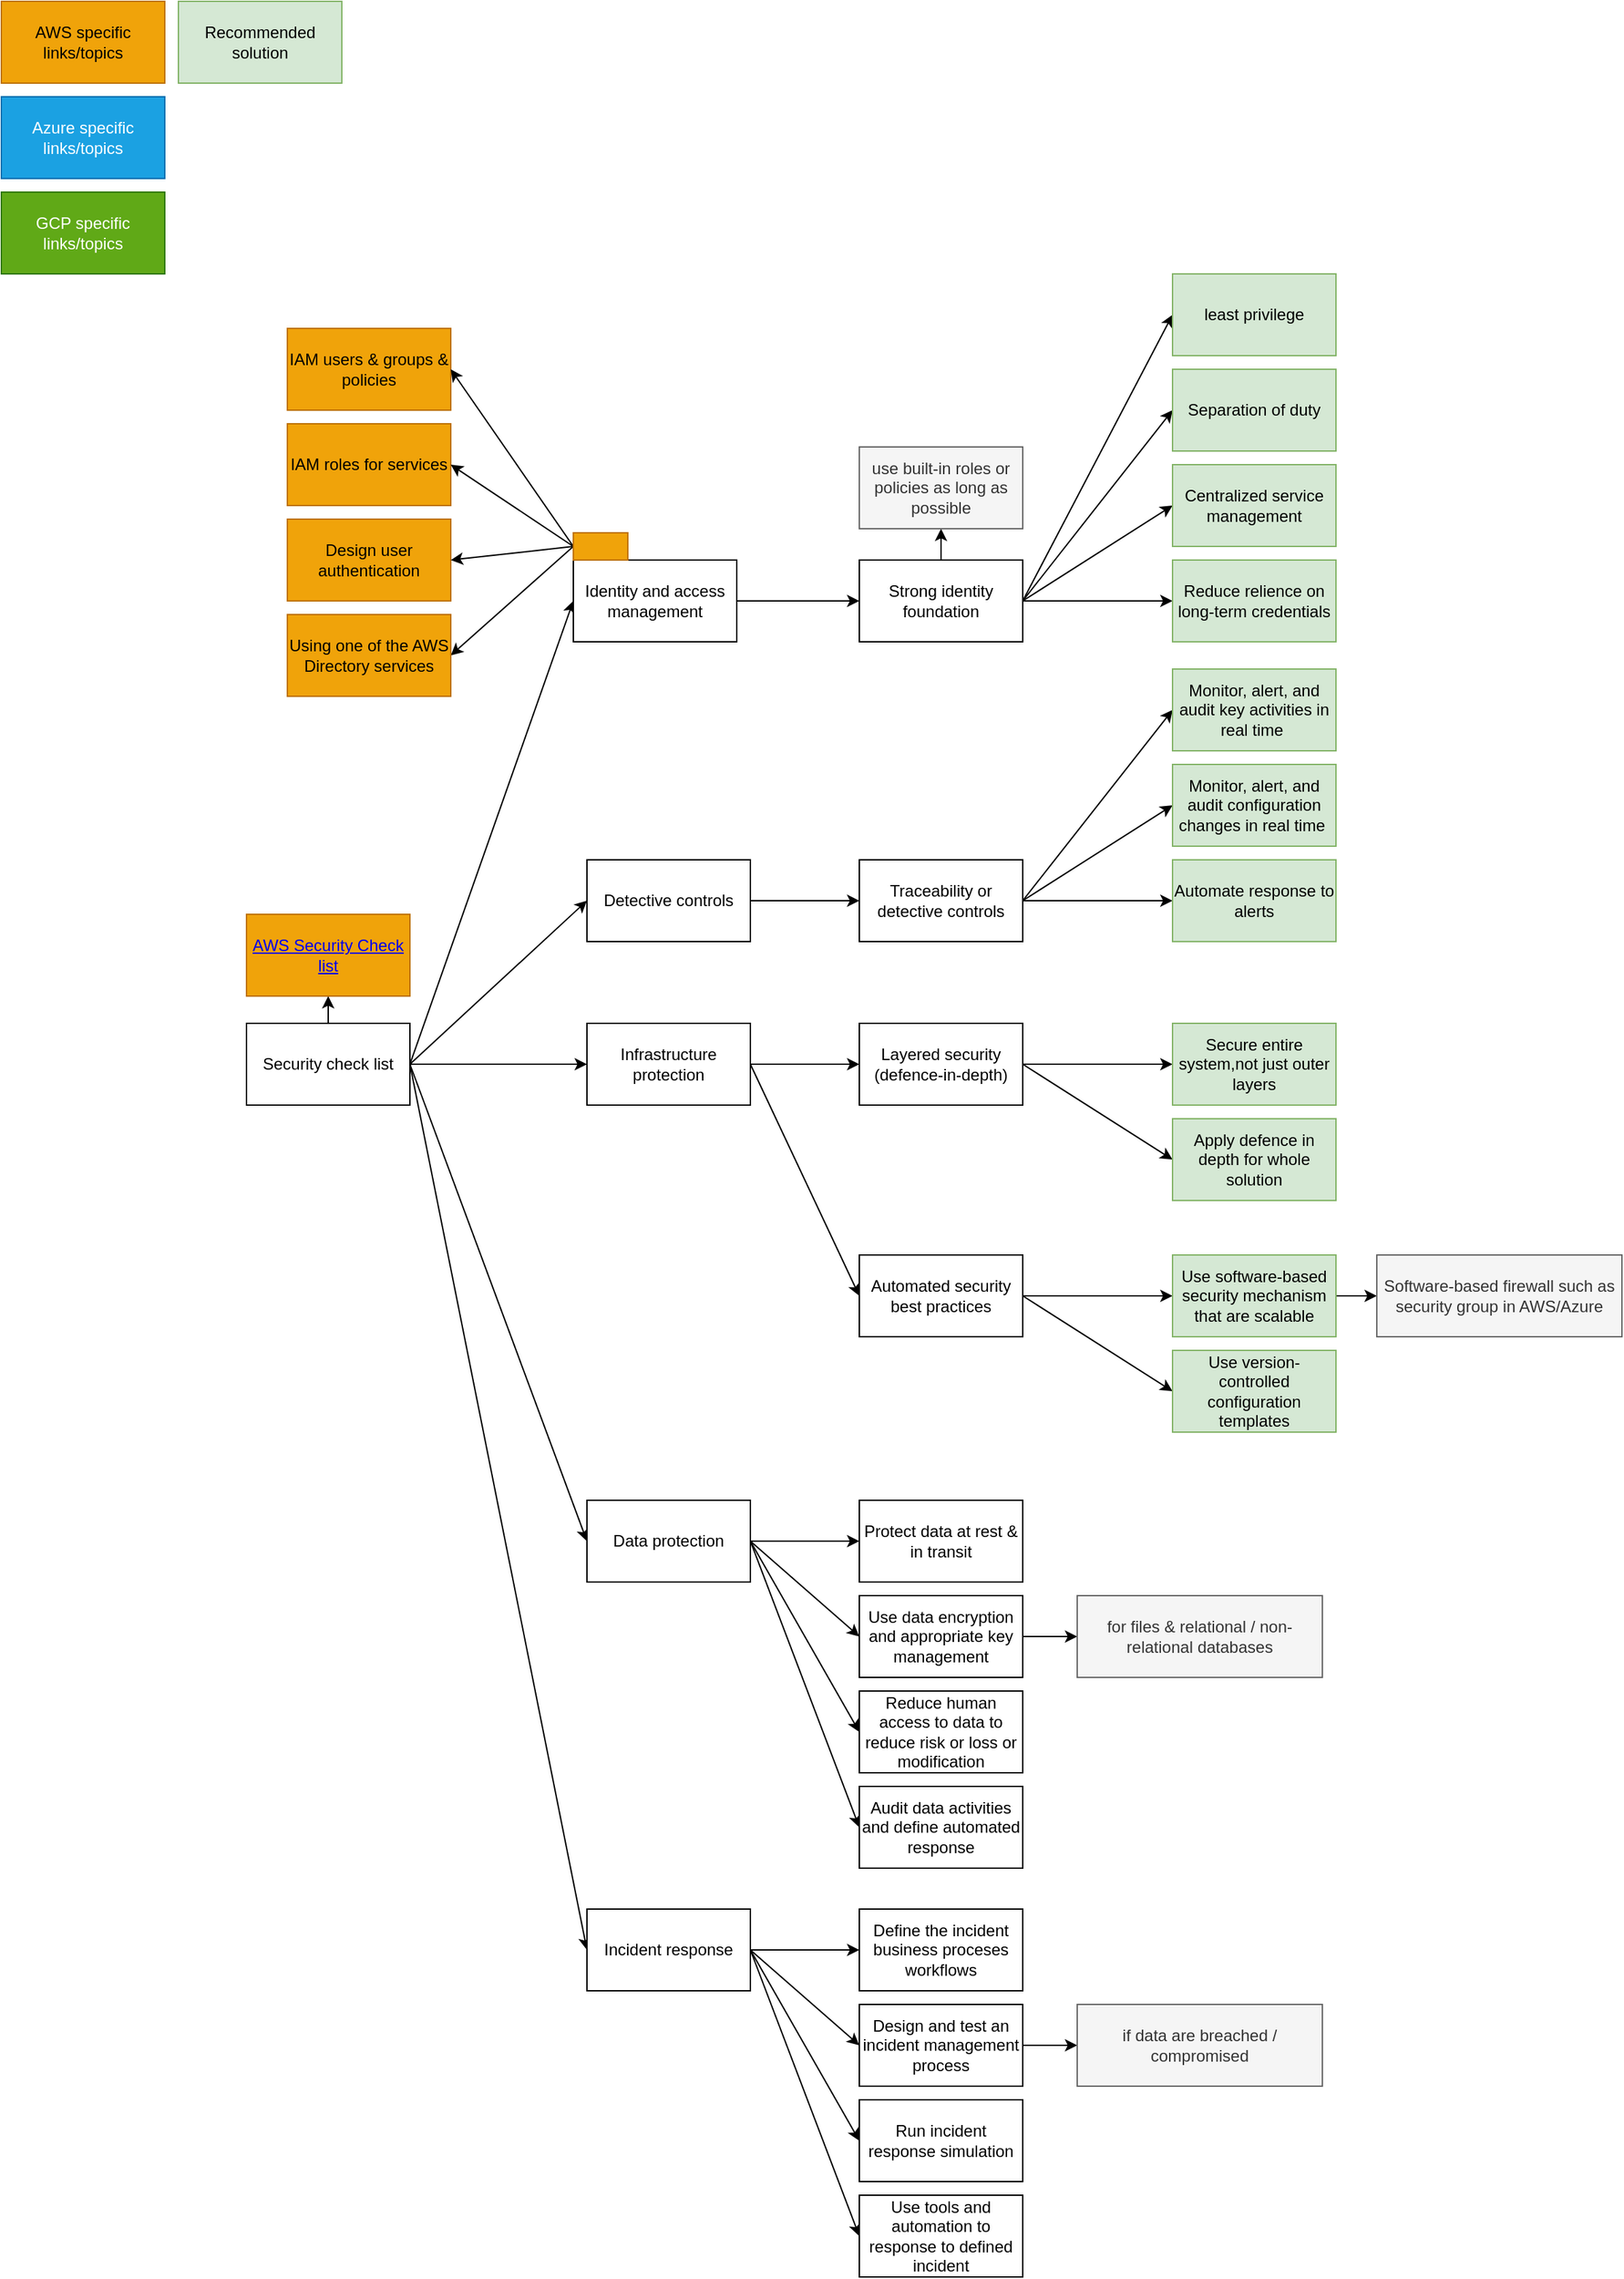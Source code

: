 <mxfile version="16.5.3" type="github">
  <diagram id="cd5pNDrRVSPDS-pt2z1M" name="strategy">
    <mxGraphModel dx="813" dy="1512" grid="1" gridSize="10" guides="1" tooltips="1" connect="1" arrows="1" fold="1" page="1" pageScale="1" pageWidth="850" pageHeight="1100" math="0" shadow="0">
      <root>
        <mxCell id="0" />
        <mxCell id="1" style="locked=1;" parent="0" />
        <mxCell id="YJfL9xpBGpE9jjsirG9W-12" style="edgeStyle=none;rounded=0;orthogonalLoop=1;jettySize=auto;html=1;exitX=1;exitY=0.5;exitDx=0;exitDy=0;entryX=0;entryY=0.5;entryDx=0;entryDy=0;" parent="1" source="YJfL9xpBGpE9jjsirG9W-3" target="YJfL9xpBGpE9jjsirG9W-6" edge="1">
          <mxGeometry relative="1" as="geometry" />
        </mxCell>
        <mxCell id="YJfL9xpBGpE9jjsirG9W-13" style="edgeStyle=none;rounded=0;orthogonalLoop=1;jettySize=auto;html=1;exitX=1;exitY=0.5;exitDx=0;exitDy=0;entryX=0;entryY=0.5;entryDx=0;entryDy=0;" parent="1" source="YJfL9xpBGpE9jjsirG9W-3" target="YJfL9xpBGpE9jjsirG9W-8" edge="1">
          <mxGeometry relative="1" as="geometry" />
        </mxCell>
        <mxCell id="YJfL9xpBGpE9jjsirG9W-14" style="edgeStyle=none;rounded=0;orthogonalLoop=1;jettySize=auto;html=1;exitX=1;exitY=0.5;exitDx=0;exitDy=0;entryX=0;entryY=0.5;entryDx=0;entryDy=0;" parent="1" source="YJfL9xpBGpE9jjsirG9W-3" target="YJfL9xpBGpE9jjsirG9W-11" edge="1">
          <mxGeometry relative="1" as="geometry" />
        </mxCell>
        <mxCell id="YJfL9xpBGpE9jjsirG9W-17" style="edgeStyle=none;rounded=0;orthogonalLoop=1;jettySize=auto;html=1;exitX=1;exitY=0.5;exitDx=0;exitDy=0;entryX=0;entryY=0.5;entryDx=0;entryDy=0;" parent="1" source="YJfL9xpBGpE9jjsirG9W-3" target="YJfL9xpBGpE9jjsirG9W-15" edge="1">
          <mxGeometry relative="1" as="geometry" />
        </mxCell>
        <mxCell id="YJfL9xpBGpE9jjsirG9W-18" style="edgeStyle=none;rounded=0;orthogonalLoop=1;jettySize=auto;html=1;exitX=1;exitY=0.5;exitDx=0;exitDy=0;entryX=0;entryY=0.5;entryDx=0;entryDy=0;" parent="1" source="YJfL9xpBGpE9jjsirG9W-3" target="YJfL9xpBGpE9jjsirG9W-16" edge="1">
          <mxGeometry relative="1" as="geometry" />
        </mxCell>
        <mxCell id="YJfL9xpBGpE9jjsirG9W-20" value="" style="edgeStyle=none;rounded=0;orthogonalLoop=1;jettySize=auto;html=1;" parent="1" source="YJfL9xpBGpE9jjsirG9W-3" target="YJfL9xpBGpE9jjsirG9W-19" edge="1">
          <mxGeometry relative="1" as="geometry" />
        </mxCell>
        <mxCell id="YJfL9xpBGpE9jjsirG9W-3" value="Security check list" style="rounded=0;whiteSpace=wrap;html=1;" parent="1" vertex="1">
          <mxGeometry x="230" y="510" width="120" height="60" as="geometry" />
        </mxCell>
        <mxCell id="YJfL9xpBGpE9jjsirG9W-23" style="edgeStyle=none;rounded=0;orthogonalLoop=1;jettySize=auto;html=1;entryX=0;entryY=0.5;entryDx=0;entryDy=0;exitX=1;exitY=0.5;exitDx=0;exitDy=0;" parent="1" source="YJfL9xpBGpE9jjsirG9W-6" target="YJfL9xpBGpE9jjsirG9W-22" edge="1">
          <mxGeometry relative="1" as="geometry" />
        </mxCell>
        <mxCell id="YJfL9xpBGpE9jjsirG9W-6" value="Identity and access management" style="whiteSpace=wrap;html=1;rounded=0;" parent="1" vertex="1">
          <mxGeometry x="470" y="170" width="120" height="60" as="geometry" />
        </mxCell>
        <mxCell id="YJfL9xpBGpE9jjsirG9W-37" style="edgeStyle=none;rounded=0;orthogonalLoop=1;jettySize=auto;html=1;entryX=0;entryY=0.5;entryDx=0;entryDy=0;" parent="1" source="YJfL9xpBGpE9jjsirG9W-8" target="YJfL9xpBGpE9jjsirG9W-36" edge="1">
          <mxGeometry relative="1" as="geometry" />
        </mxCell>
        <mxCell id="YJfL9xpBGpE9jjsirG9W-8" value="Detective controls" style="whiteSpace=wrap;html=1;rounded=0;" parent="1" vertex="1">
          <mxGeometry x="480" y="390" width="120" height="60" as="geometry" />
        </mxCell>
        <mxCell id="YJfL9xpBGpE9jjsirG9W-47" style="edgeStyle=none;rounded=0;orthogonalLoop=1;jettySize=auto;html=1;exitX=1;exitY=0.5;exitDx=0;exitDy=0;entryX=0;entryY=0.5;entryDx=0;entryDy=0;" parent="1" source="YJfL9xpBGpE9jjsirG9W-11" target="YJfL9xpBGpE9jjsirG9W-45" edge="1">
          <mxGeometry relative="1" as="geometry" />
        </mxCell>
        <mxCell id="YJfL9xpBGpE9jjsirG9W-48" style="edgeStyle=none;rounded=0;orthogonalLoop=1;jettySize=auto;html=1;exitX=1;exitY=0.5;exitDx=0;exitDy=0;entryX=0;entryY=0.5;entryDx=0;entryDy=0;" parent="1" source="YJfL9xpBGpE9jjsirG9W-11" target="YJfL9xpBGpE9jjsirG9W-46" edge="1">
          <mxGeometry relative="1" as="geometry" />
        </mxCell>
        <mxCell id="YJfL9xpBGpE9jjsirG9W-11" value="Infrastructure protection" style="whiteSpace=wrap;html=1;rounded=0;" parent="1" vertex="1">
          <mxGeometry x="480" y="510" width="120" height="60" as="geometry" />
        </mxCell>
        <mxCell id="YJfL9xpBGpE9jjsirG9W-62" value="" style="edgeStyle=none;rounded=0;orthogonalLoop=1;jettySize=auto;html=1;" parent="1" source="YJfL9xpBGpE9jjsirG9W-15" target="YJfL9xpBGpE9jjsirG9W-61" edge="1">
          <mxGeometry relative="1" as="geometry" />
        </mxCell>
        <mxCell id="YJfL9xpBGpE9jjsirG9W-66" style="edgeStyle=none;rounded=0;orthogonalLoop=1;jettySize=auto;html=1;exitX=1;exitY=0.5;exitDx=0;exitDy=0;entryX=0;entryY=0.5;entryDx=0;entryDy=0;" parent="1" source="YJfL9xpBGpE9jjsirG9W-15" target="YJfL9xpBGpE9jjsirG9W-63" edge="1">
          <mxGeometry relative="1" as="geometry" />
        </mxCell>
        <mxCell id="YJfL9xpBGpE9jjsirG9W-69" style="edgeStyle=none;rounded=0;orthogonalLoop=1;jettySize=auto;html=1;exitX=1;exitY=0.5;exitDx=0;exitDy=0;entryX=0;entryY=0.5;entryDx=0;entryDy=0;" parent="1" source="YJfL9xpBGpE9jjsirG9W-15" target="YJfL9xpBGpE9jjsirG9W-67" edge="1">
          <mxGeometry relative="1" as="geometry" />
        </mxCell>
        <mxCell id="YJfL9xpBGpE9jjsirG9W-70" style="edgeStyle=none;rounded=0;orthogonalLoop=1;jettySize=auto;html=1;exitX=1;exitY=0.5;exitDx=0;exitDy=0;entryX=0;entryY=0.5;entryDx=0;entryDy=0;" parent="1" source="YJfL9xpBGpE9jjsirG9W-15" target="YJfL9xpBGpE9jjsirG9W-68" edge="1">
          <mxGeometry relative="1" as="geometry" />
        </mxCell>
        <mxCell id="YJfL9xpBGpE9jjsirG9W-15" value="Data protection" style="whiteSpace=wrap;html=1;rounded=0;" parent="1" vertex="1">
          <mxGeometry x="480" y="860" width="120" height="60" as="geometry" />
        </mxCell>
        <mxCell id="YJfL9xpBGpE9jjsirG9W-60" style="edgeStyle=none;rounded=0;orthogonalLoop=1;jettySize=auto;html=1;entryX=0;entryY=0.5;entryDx=0;entryDy=0;" parent="1" source="YJfL9xpBGpE9jjsirG9W-16" target="YJfL9xpBGpE9jjsirG9W-59" edge="1">
          <mxGeometry relative="1" as="geometry" />
        </mxCell>
        <mxCell id="YJfL9xpBGpE9jjsirG9W-76" style="edgeStyle=none;rounded=0;orthogonalLoop=1;jettySize=auto;html=1;exitX=1;exitY=0.5;exitDx=0;exitDy=0;entryX=0;entryY=0.5;entryDx=0;entryDy=0;" parent="1" source="YJfL9xpBGpE9jjsirG9W-16" target="YJfL9xpBGpE9jjsirG9W-71" edge="1">
          <mxGeometry relative="1" as="geometry" />
        </mxCell>
        <mxCell id="YJfL9xpBGpE9jjsirG9W-77" style="edgeStyle=none;rounded=0;orthogonalLoop=1;jettySize=auto;html=1;exitX=1;exitY=0.5;exitDx=0;exitDy=0;entryX=0;entryY=0.5;entryDx=0;entryDy=0;" parent="1" source="YJfL9xpBGpE9jjsirG9W-16" target="YJfL9xpBGpE9jjsirG9W-74" edge="1">
          <mxGeometry relative="1" as="geometry" />
        </mxCell>
        <mxCell id="YJfL9xpBGpE9jjsirG9W-78" style="edgeStyle=none;rounded=0;orthogonalLoop=1;jettySize=auto;html=1;exitX=1;exitY=0.5;exitDx=0;exitDy=0;entryX=0;entryY=0.5;entryDx=0;entryDy=0;" parent="1" source="YJfL9xpBGpE9jjsirG9W-16" target="YJfL9xpBGpE9jjsirG9W-75" edge="1">
          <mxGeometry relative="1" as="geometry" />
        </mxCell>
        <mxCell id="YJfL9xpBGpE9jjsirG9W-16" value="Incident response" style="whiteSpace=wrap;html=1;rounded=0;" parent="1" vertex="1">
          <mxGeometry x="480" y="1160" width="120" height="60" as="geometry" />
        </mxCell>
        <mxCell id="YJfL9xpBGpE9jjsirG9W-19" value="&lt;a href=&quot;https://d1.awsstatic.com/whitepapers/Security/AWS_Security_Checklist.pdf&quot;&gt;AWS Security Check list&lt;/a&gt;" style="whiteSpace=wrap;html=1;rounded=0;fillColor=#f0a30a;strokeColor=#BD7000;fontColor=#000000;" parent="1" vertex="1">
          <mxGeometry x="230" y="430" width="120" height="60" as="geometry" />
        </mxCell>
        <mxCell id="YJfL9xpBGpE9jjsirG9W-25" value="" style="edgeStyle=none;rounded=0;orthogonalLoop=1;jettySize=auto;html=1;exitX=1;exitY=0.5;exitDx=0;exitDy=0;entryX=0;entryY=0.5;entryDx=0;entryDy=0;" parent="1" source="YJfL9xpBGpE9jjsirG9W-22" target="YJfL9xpBGpE9jjsirG9W-24" edge="1">
          <mxGeometry relative="1" as="geometry" />
        </mxCell>
        <mxCell id="YJfL9xpBGpE9jjsirG9W-29" style="edgeStyle=none;rounded=0;orthogonalLoop=1;jettySize=auto;html=1;exitX=1;exitY=0.5;exitDx=0;exitDy=0;entryX=0;entryY=0.5;entryDx=0;entryDy=0;" parent="1" source="YJfL9xpBGpE9jjsirG9W-22" target="YJfL9xpBGpE9jjsirG9W-26" edge="1">
          <mxGeometry relative="1" as="geometry" />
        </mxCell>
        <mxCell id="YJfL9xpBGpE9jjsirG9W-30" style="edgeStyle=none;rounded=0;orthogonalLoop=1;jettySize=auto;html=1;exitX=1;exitY=0.5;exitDx=0;exitDy=0;entryX=0;entryY=0.5;entryDx=0;entryDy=0;" parent="1" source="YJfL9xpBGpE9jjsirG9W-22" target="YJfL9xpBGpE9jjsirG9W-27" edge="1">
          <mxGeometry relative="1" as="geometry" />
        </mxCell>
        <mxCell id="YJfL9xpBGpE9jjsirG9W-31" style="edgeStyle=none;rounded=0;orthogonalLoop=1;jettySize=auto;html=1;exitX=1;exitY=0.5;exitDx=0;exitDy=0;entryX=0;entryY=0.5;entryDx=0;entryDy=0;" parent="1" source="YJfL9xpBGpE9jjsirG9W-22" target="YJfL9xpBGpE9jjsirG9W-28" edge="1">
          <mxGeometry relative="1" as="geometry" />
        </mxCell>
        <mxCell id="R0GQMbrX3vfWqRYQurbt-4" style="edgeStyle=orthogonalEdgeStyle;rounded=0;orthogonalLoop=1;jettySize=auto;html=1;entryX=0.5;entryY=1;entryDx=0;entryDy=0;" parent="1" source="YJfL9xpBGpE9jjsirG9W-22" target="R0GQMbrX3vfWqRYQurbt-3" edge="1">
          <mxGeometry relative="1" as="geometry" />
        </mxCell>
        <mxCell id="YJfL9xpBGpE9jjsirG9W-22" value="Strong identity foundation" style="whiteSpace=wrap;html=1;rounded=0;" parent="1" vertex="1">
          <mxGeometry x="680" y="170" width="120" height="60" as="geometry" />
        </mxCell>
        <mxCell id="YJfL9xpBGpE9jjsirG9W-24" value="least privilege" style="whiteSpace=wrap;html=1;rounded=0;fillColor=#d5e8d4;strokeColor=#82b366;" parent="1" vertex="1">
          <mxGeometry x="910" y="-40" width="120" height="60" as="geometry" />
        </mxCell>
        <mxCell id="YJfL9xpBGpE9jjsirG9W-26" value="Separation of duty" style="whiteSpace=wrap;html=1;rounded=0;fillColor=#d5e8d4;strokeColor=#82b366;" parent="1" vertex="1">
          <mxGeometry x="910" y="30" width="120" height="60" as="geometry" />
        </mxCell>
        <mxCell id="YJfL9xpBGpE9jjsirG9W-27" value="Centralized service management" style="whiteSpace=wrap;html=1;rounded=0;fillColor=#d5e8d4;strokeColor=#82b366;" parent="1" vertex="1">
          <mxGeometry x="910" y="100" width="120" height="60" as="geometry" />
        </mxCell>
        <mxCell id="YJfL9xpBGpE9jjsirG9W-28" value="Reduce relience on long-term credentials" style="whiteSpace=wrap;html=1;rounded=0;fillColor=#d5e8d4;strokeColor=#82b366;" parent="1" vertex="1">
          <mxGeometry x="910" y="170" width="120" height="60" as="geometry" />
        </mxCell>
        <mxCell id="YJfL9xpBGpE9jjsirG9W-32" value="AWS specific links/topics" style="rounded=0;whiteSpace=wrap;html=1;fillColor=#f0a30a;fontColor=#000000;strokeColor=#BD7000;" parent="1" vertex="1">
          <mxGeometry x="50" y="-240" width="120" height="60" as="geometry" />
        </mxCell>
        <mxCell id="YJfL9xpBGpE9jjsirG9W-33" value="Azure specific links/topics" style="rounded=0;whiteSpace=wrap;html=1;fillColor=#1ba1e2;fontColor=#ffffff;strokeColor=#006EAF;" parent="1" vertex="1">
          <mxGeometry x="50" y="-170" width="120" height="60" as="geometry" />
        </mxCell>
        <mxCell id="YJfL9xpBGpE9jjsirG9W-34" value="GCP specific links/topics" style="rounded=0;whiteSpace=wrap;html=1;fillColor=#60a917;fontColor=#ffffff;strokeColor=#2D7600;" parent="1" vertex="1">
          <mxGeometry x="50" y="-100" width="120" height="60" as="geometry" />
        </mxCell>
        <mxCell id="YJfL9xpBGpE9jjsirG9W-35" value="Recommended solution" style="rounded=0;whiteSpace=wrap;html=1;fillColor=#d5e8d4;strokeColor=#82b366;" parent="1" vertex="1">
          <mxGeometry x="180" y="-240" width="120" height="60" as="geometry" />
        </mxCell>
        <mxCell id="YJfL9xpBGpE9jjsirG9W-42" style="edgeStyle=none;rounded=0;orthogonalLoop=1;jettySize=auto;html=1;entryX=0;entryY=0.5;entryDx=0;entryDy=0;exitX=1;exitY=0.5;exitDx=0;exitDy=0;" parent="1" source="YJfL9xpBGpE9jjsirG9W-36" target="YJfL9xpBGpE9jjsirG9W-39" edge="1">
          <mxGeometry relative="1" as="geometry" />
        </mxCell>
        <mxCell id="YJfL9xpBGpE9jjsirG9W-43" style="edgeStyle=none;rounded=0;orthogonalLoop=1;jettySize=auto;html=1;exitX=1;exitY=0.5;exitDx=0;exitDy=0;entryX=0;entryY=0.5;entryDx=0;entryDy=0;" parent="1" source="YJfL9xpBGpE9jjsirG9W-36" target="YJfL9xpBGpE9jjsirG9W-40" edge="1">
          <mxGeometry relative="1" as="geometry" />
        </mxCell>
        <mxCell id="YJfL9xpBGpE9jjsirG9W-44" style="edgeStyle=none;rounded=0;orthogonalLoop=1;jettySize=auto;html=1;exitX=1;exitY=0.5;exitDx=0;exitDy=0;entryX=0;entryY=0.5;entryDx=0;entryDy=0;" parent="1" source="YJfL9xpBGpE9jjsirG9W-36" target="YJfL9xpBGpE9jjsirG9W-41" edge="1">
          <mxGeometry relative="1" as="geometry" />
        </mxCell>
        <mxCell id="YJfL9xpBGpE9jjsirG9W-36" value="Traceability or detective controls" style="whiteSpace=wrap;html=1;rounded=0;" parent="1" vertex="1">
          <mxGeometry x="680" y="390" width="120" height="60" as="geometry" />
        </mxCell>
        <mxCell id="YJfL9xpBGpE9jjsirG9W-39" value="Monitor, alert, and audit key activities in real time&amp;nbsp;" style="whiteSpace=wrap;html=1;rounded=0;fillColor=#d5e8d4;strokeColor=#82b366;" parent="1" vertex="1">
          <mxGeometry x="910" y="250" width="120" height="60" as="geometry" />
        </mxCell>
        <mxCell id="YJfL9xpBGpE9jjsirG9W-40" value="Monitor, alert, and audit configuration changes in real time&amp;nbsp;" style="whiteSpace=wrap;html=1;rounded=0;fillColor=#d5e8d4;strokeColor=#82b366;" parent="1" vertex="1">
          <mxGeometry x="910" y="320" width="120" height="60" as="geometry" />
        </mxCell>
        <mxCell id="YJfL9xpBGpE9jjsirG9W-41" value="Automate response to alerts" style="whiteSpace=wrap;html=1;rounded=0;fillColor=#d5e8d4;strokeColor=#82b366;" parent="1" vertex="1">
          <mxGeometry x="910" y="390" width="120" height="60" as="geometry" />
        </mxCell>
        <mxCell id="YJfL9xpBGpE9jjsirG9W-50" style="edgeStyle=none;rounded=0;orthogonalLoop=1;jettySize=auto;html=1;exitX=1;exitY=0.5;exitDx=0;exitDy=0;entryX=0;entryY=0.5;entryDx=0;entryDy=0;" parent="1" source="YJfL9xpBGpE9jjsirG9W-45" target="YJfL9xpBGpE9jjsirG9W-49" edge="1">
          <mxGeometry relative="1" as="geometry" />
        </mxCell>
        <mxCell id="YJfL9xpBGpE9jjsirG9W-52" style="edgeStyle=none;rounded=0;orthogonalLoop=1;jettySize=auto;html=1;exitX=1;exitY=0.5;exitDx=0;exitDy=0;entryX=0;entryY=0.5;entryDx=0;entryDy=0;" parent="1" source="YJfL9xpBGpE9jjsirG9W-45" target="YJfL9xpBGpE9jjsirG9W-51" edge="1">
          <mxGeometry relative="1" as="geometry" />
        </mxCell>
        <mxCell id="YJfL9xpBGpE9jjsirG9W-45" value="Layered security (defence-in-depth)" style="whiteSpace=wrap;html=1;rounded=0;" parent="1" vertex="1">
          <mxGeometry x="680" y="510" width="120" height="60" as="geometry" />
        </mxCell>
        <mxCell id="YJfL9xpBGpE9jjsirG9W-54" style="edgeStyle=none;rounded=0;orthogonalLoop=1;jettySize=auto;html=1;exitX=1;exitY=0.5;exitDx=0;exitDy=0;entryX=0;entryY=0.5;entryDx=0;entryDy=0;" parent="1" source="YJfL9xpBGpE9jjsirG9W-46" target="YJfL9xpBGpE9jjsirG9W-53" edge="1">
          <mxGeometry relative="1" as="geometry" />
        </mxCell>
        <mxCell id="YJfL9xpBGpE9jjsirG9W-58" style="edgeStyle=none;rounded=0;orthogonalLoop=1;jettySize=auto;html=1;exitX=1;exitY=0.5;exitDx=0;exitDy=0;entryX=0;entryY=0.5;entryDx=0;entryDy=0;" parent="1" source="YJfL9xpBGpE9jjsirG9W-46" target="YJfL9xpBGpE9jjsirG9W-57" edge="1">
          <mxGeometry relative="1" as="geometry" />
        </mxCell>
        <mxCell id="YJfL9xpBGpE9jjsirG9W-46" value="Automated security best practices" style="whiteSpace=wrap;html=1;rounded=0;" parent="1" vertex="1">
          <mxGeometry x="680" y="680" width="120" height="60" as="geometry" />
        </mxCell>
        <mxCell id="YJfL9xpBGpE9jjsirG9W-49" value="Secure entire system,not just outer layers" style="whiteSpace=wrap;html=1;rounded=0;fillColor=#d5e8d4;strokeColor=#82b366;" parent="1" vertex="1">
          <mxGeometry x="910" y="510" width="120" height="60" as="geometry" />
        </mxCell>
        <mxCell id="YJfL9xpBGpE9jjsirG9W-51" value="Apply defence in depth for whole solution" style="whiteSpace=wrap;html=1;rounded=0;fillColor=#d5e8d4;strokeColor=#82b366;" parent="1" vertex="1">
          <mxGeometry x="910" y="580" width="120" height="60" as="geometry" />
        </mxCell>
        <mxCell id="YJfL9xpBGpE9jjsirG9W-56" style="edgeStyle=none;rounded=0;orthogonalLoop=1;jettySize=auto;html=1;exitX=1;exitY=0.5;exitDx=0;exitDy=0;entryX=0;entryY=0.5;entryDx=0;entryDy=0;" parent="1" source="YJfL9xpBGpE9jjsirG9W-53" target="YJfL9xpBGpE9jjsirG9W-55" edge="1">
          <mxGeometry relative="1" as="geometry" />
        </mxCell>
        <mxCell id="YJfL9xpBGpE9jjsirG9W-53" value="Use software-based security mechanism that are scalable" style="whiteSpace=wrap;html=1;rounded=0;fillColor=#d5e8d4;strokeColor=#82b366;" parent="1" vertex="1">
          <mxGeometry x="910" y="680" width="120" height="60" as="geometry" />
        </mxCell>
        <mxCell id="YJfL9xpBGpE9jjsirG9W-55" value="Software-based firewall such as security group in AWS/Azure" style="text;html=1;strokeColor=#666666;fillColor=#f5f5f5;align=center;verticalAlign=middle;whiteSpace=wrap;rounded=0;fontColor=#333333;" parent="1" vertex="1">
          <mxGeometry x="1060" y="680" width="180" height="60" as="geometry" />
        </mxCell>
        <mxCell id="YJfL9xpBGpE9jjsirG9W-57" value="Use version-controlled configuration templates" style="whiteSpace=wrap;html=1;rounded=0;fillColor=#d5e8d4;strokeColor=#82b366;" parent="1" vertex="1">
          <mxGeometry x="910" y="750" width="120" height="60" as="geometry" />
        </mxCell>
        <mxCell id="YJfL9xpBGpE9jjsirG9W-59" value="Define the incident business proceses workflows" style="whiteSpace=wrap;html=1;rounded=0;" parent="1" vertex="1">
          <mxGeometry x="680" y="1160" width="120" height="60" as="geometry" />
        </mxCell>
        <mxCell id="YJfL9xpBGpE9jjsirG9W-61" value="Protect data at rest &amp;amp; in transit" style="whiteSpace=wrap;html=1;rounded=0;" parent="1" vertex="1">
          <mxGeometry x="680" y="860" width="120" height="60" as="geometry" />
        </mxCell>
        <mxCell id="YJfL9xpBGpE9jjsirG9W-65" style="edgeStyle=none;rounded=0;orthogonalLoop=1;jettySize=auto;html=1;exitX=1;exitY=0.5;exitDx=0;exitDy=0;entryX=0;entryY=0.5;entryDx=0;entryDy=0;" parent="1" source="YJfL9xpBGpE9jjsirG9W-63" target="YJfL9xpBGpE9jjsirG9W-64" edge="1">
          <mxGeometry relative="1" as="geometry" />
        </mxCell>
        <mxCell id="YJfL9xpBGpE9jjsirG9W-63" value="Use data encryption and appropriate key management" style="whiteSpace=wrap;html=1;rounded=0;" parent="1" vertex="1">
          <mxGeometry x="680" y="930" width="120" height="60" as="geometry" />
        </mxCell>
        <mxCell id="YJfL9xpBGpE9jjsirG9W-64" value="for files &amp;amp; relational / non-relational databases" style="text;html=1;strokeColor=#666666;fillColor=#f5f5f5;align=center;verticalAlign=middle;whiteSpace=wrap;rounded=0;fontColor=#333333;" parent="1" vertex="1">
          <mxGeometry x="840" y="930" width="180" height="60" as="geometry" />
        </mxCell>
        <mxCell id="YJfL9xpBGpE9jjsirG9W-67" value="Reduce human access to data to reduce risk or loss or modification" style="whiteSpace=wrap;html=1;rounded=0;" parent="1" vertex="1">
          <mxGeometry x="680" y="1000" width="120" height="60" as="geometry" />
        </mxCell>
        <mxCell id="YJfL9xpBGpE9jjsirG9W-68" value="Audit data activities and define automated response" style="whiteSpace=wrap;html=1;rounded=0;" parent="1" vertex="1">
          <mxGeometry x="680" y="1070" width="120" height="60" as="geometry" />
        </mxCell>
        <mxCell id="YJfL9xpBGpE9jjsirG9W-73" style="edgeStyle=none;rounded=0;orthogonalLoop=1;jettySize=auto;html=1;exitX=1;exitY=0.5;exitDx=0;exitDy=0;entryX=0;entryY=0.5;entryDx=0;entryDy=0;" parent="1" source="YJfL9xpBGpE9jjsirG9W-71" target="YJfL9xpBGpE9jjsirG9W-72" edge="1">
          <mxGeometry relative="1" as="geometry" />
        </mxCell>
        <mxCell id="YJfL9xpBGpE9jjsirG9W-71" value="Design and test an incident management process" style="whiteSpace=wrap;html=1;rounded=0;" parent="1" vertex="1">
          <mxGeometry x="680" y="1230" width="120" height="60" as="geometry" />
        </mxCell>
        <mxCell id="YJfL9xpBGpE9jjsirG9W-72" value="if data are breached / compromised" style="text;html=1;strokeColor=#666666;fillColor=#f5f5f5;align=center;verticalAlign=middle;whiteSpace=wrap;rounded=0;fontColor=#333333;" parent="1" vertex="1">
          <mxGeometry x="840" y="1230" width="180" height="60" as="geometry" />
        </mxCell>
        <mxCell id="YJfL9xpBGpE9jjsirG9W-74" value="Run incident response simulation" style="whiteSpace=wrap;html=1;rounded=0;" parent="1" vertex="1">
          <mxGeometry x="680" y="1300" width="120" height="60" as="geometry" />
        </mxCell>
        <mxCell id="YJfL9xpBGpE9jjsirG9W-75" value="Use tools and automation to response to defined incident" style="whiteSpace=wrap;html=1;rounded=0;" parent="1" vertex="1">
          <mxGeometry x="680" y="1370" width="120" height="60" as="geometry" />
        </mxCell>
        <mxCell id="R0GQMbrX3vfWqRYQurbt-3" value="use built-in roles or policies as long as possible" style="text;html=1;strokeColor=#666666;fillColor=#f5f5f5;align=center;verticalAlign=middle;whiteSpace=wrap;rounded=0;fontColor=#333333;" parent="1" vertex="1">
          <mxGeometry x="680" y="87" width="120" height="60" as="geometry" />
        </mxCell>
        <mxCell id="BeeJKXjpvOMPPVN1DQLn-1" value="aws" parent="0" />
        <mxCell id="BeeJKXjpvOMPPVN1DQLn-2" value="IAM users &amp;amp; groups &amp;amp; policies" style="whiteSpace=wrap;html=1;rounded=0;fillColor=#f0a30a;strokeColor=#BD7000;fontColor=#000000;" vertex="1" parent="BeeJKXjpvOMPPVN1DQLn-1">
          <mxGeometry x="260" width="120" height="60" as="geometry" />
        </mxCell>
        <mxCell id="BeeJKXjpvOMPPVN1DQLn-3" value="IAM roles for services" style="whiteSpace=wrap;html=1;rounded=0;fillColor=#f0a30a;strokeColor=#BD7000;fontColor=#000000;" vertex="1" parent="BeeJKXjpvOMPPVN1DQLn-1">
          <mxGeometry x="260" y="70" width="120" height="60" as="geometry" />
        </mxCell>
        <mxCell id="BeeJKXjpvOMPPVN1DQLn-4" value="Design user authentication" style="whiteSpace=wrap;html=1;rounded=0;fillColor=#f0a30a;strokeColor=#BD7000;fontColor=#000000;" vertex="1" parent="BeeJKXjpvOMPPVN1DQLn-1">
          <mxGeometry x="260" y="140" width="120" height="60" as="geometry" />
        </mxCell>
        <mxCell id="BeeJKXjpvOMPPVN1DQLn-6" style="rounded=0;orthogonalLoop=1;jettySize=auto;html=1;exitX=0;exitY=0.5;exitDx=0;exitDy=0;entryX=1;entryY=0.5;entryDx=0;entryDy=0;" edge="1" parent="BeeJKXjpvOMPPVN1DQLn-1" source="BeeJKXjpvOMPPVN1DQLn-5" target="BeeJKXjpvOMPPVN1DQLn-4">
          <mxGeometry relative="1" as="geometry" />
        </mxCell>
        <mxCell id="BeeJKXjpvOMPPVN1DQLn-7" style="edgeStyle=none;rounded=0;orthogonalLoop=1;jettySize=auto;html=1;exitX=0;exitY=0.5;exitDx=0;exitDy=0;entryX=1;entryY=0.5;entryDx=0;entryDy=0;" edge="1" parent="BeeJKXjpvOMPPVN1DQLn-1" source="BeeJKXjpvOMPPVN1DQLn-5" target="BeeJKXjpvOMPPVN1DQLn-3">
          <mxGeometry relative="1" as="geometry" />
        </mxCell>
        <mxCell id="BeeJKXjpvOMPPVN1DQLn-8" style="edgeStyle=none;rounded=0;orthogonalLoop=1;jettySize=auto;html=1;entryX=1;entryY=0.5;entryDx=0;entryDy=0;exitX=0;exitY=0.5;exitDx=0;exitDy=0;" edge="1" parent="BeeJKXjpvOMPPVN1DQLn-1" source="BeeJKXjpvOMPPVN1DQLn-5" target="BeeJKXjpvOMPPVN1DQLn-2">
          <mxGeometry relative="1" as="geometry" />
        </mxCell>
        <mxCell id="BeeJKXjpvOMPPVN1DQLn-11" style="edgeStyle=none;rounded=0;orthogonalLoop=1;jettySize=auto;html=1;entryX=1;entryY=0.5;entryDx=0;entryDy=0;exitX=0;exitY=0.5;exitDx=0;exitDy=0;" edge="1" parent="BeeJKXjpvOMPPVN1DQLn-1" source="BeeJKXjpvOMPPVN1DQLn-5" target="BeeJKXjpvOMPPVN1DQLn-10">
          <mxGeometry relative="1" as="geometry" />
        </mxCell>
        <mxCell id="BeeJKXjpvOMPPVN1DQLn-5" value="" style="whiteSpace=wrap;html=1;rounded=0;fillColor=#f0a30a;strokeColor=#BD7000;fontColor=#000000;" vertex="1" parent="BeeJKXjpvOMPPVN1DQLn-1">
          <mxGeometry x="470" y="150" width="40" height="20" as="geometry" />
        </mxCell>
        <mxCell id="BeeJKXjpvOMPPVN1DQLn-10" value="Using one of the AWS Directory services" style="whiteSpace=wrap;html=1;rounded=0;fillColor=#f0a30a;strokeColor=#BD7000;fontColor=#000000;" vertex="1" parent="BeeJKXjpvOMPPVN1DQLn-1">
          <mxGeometry x="260" y="210" width="120" height="60" as="geometry" />
        </mxCell>
      </root>
    </mxGraphModel>
  </diagram>
</mxfile>
